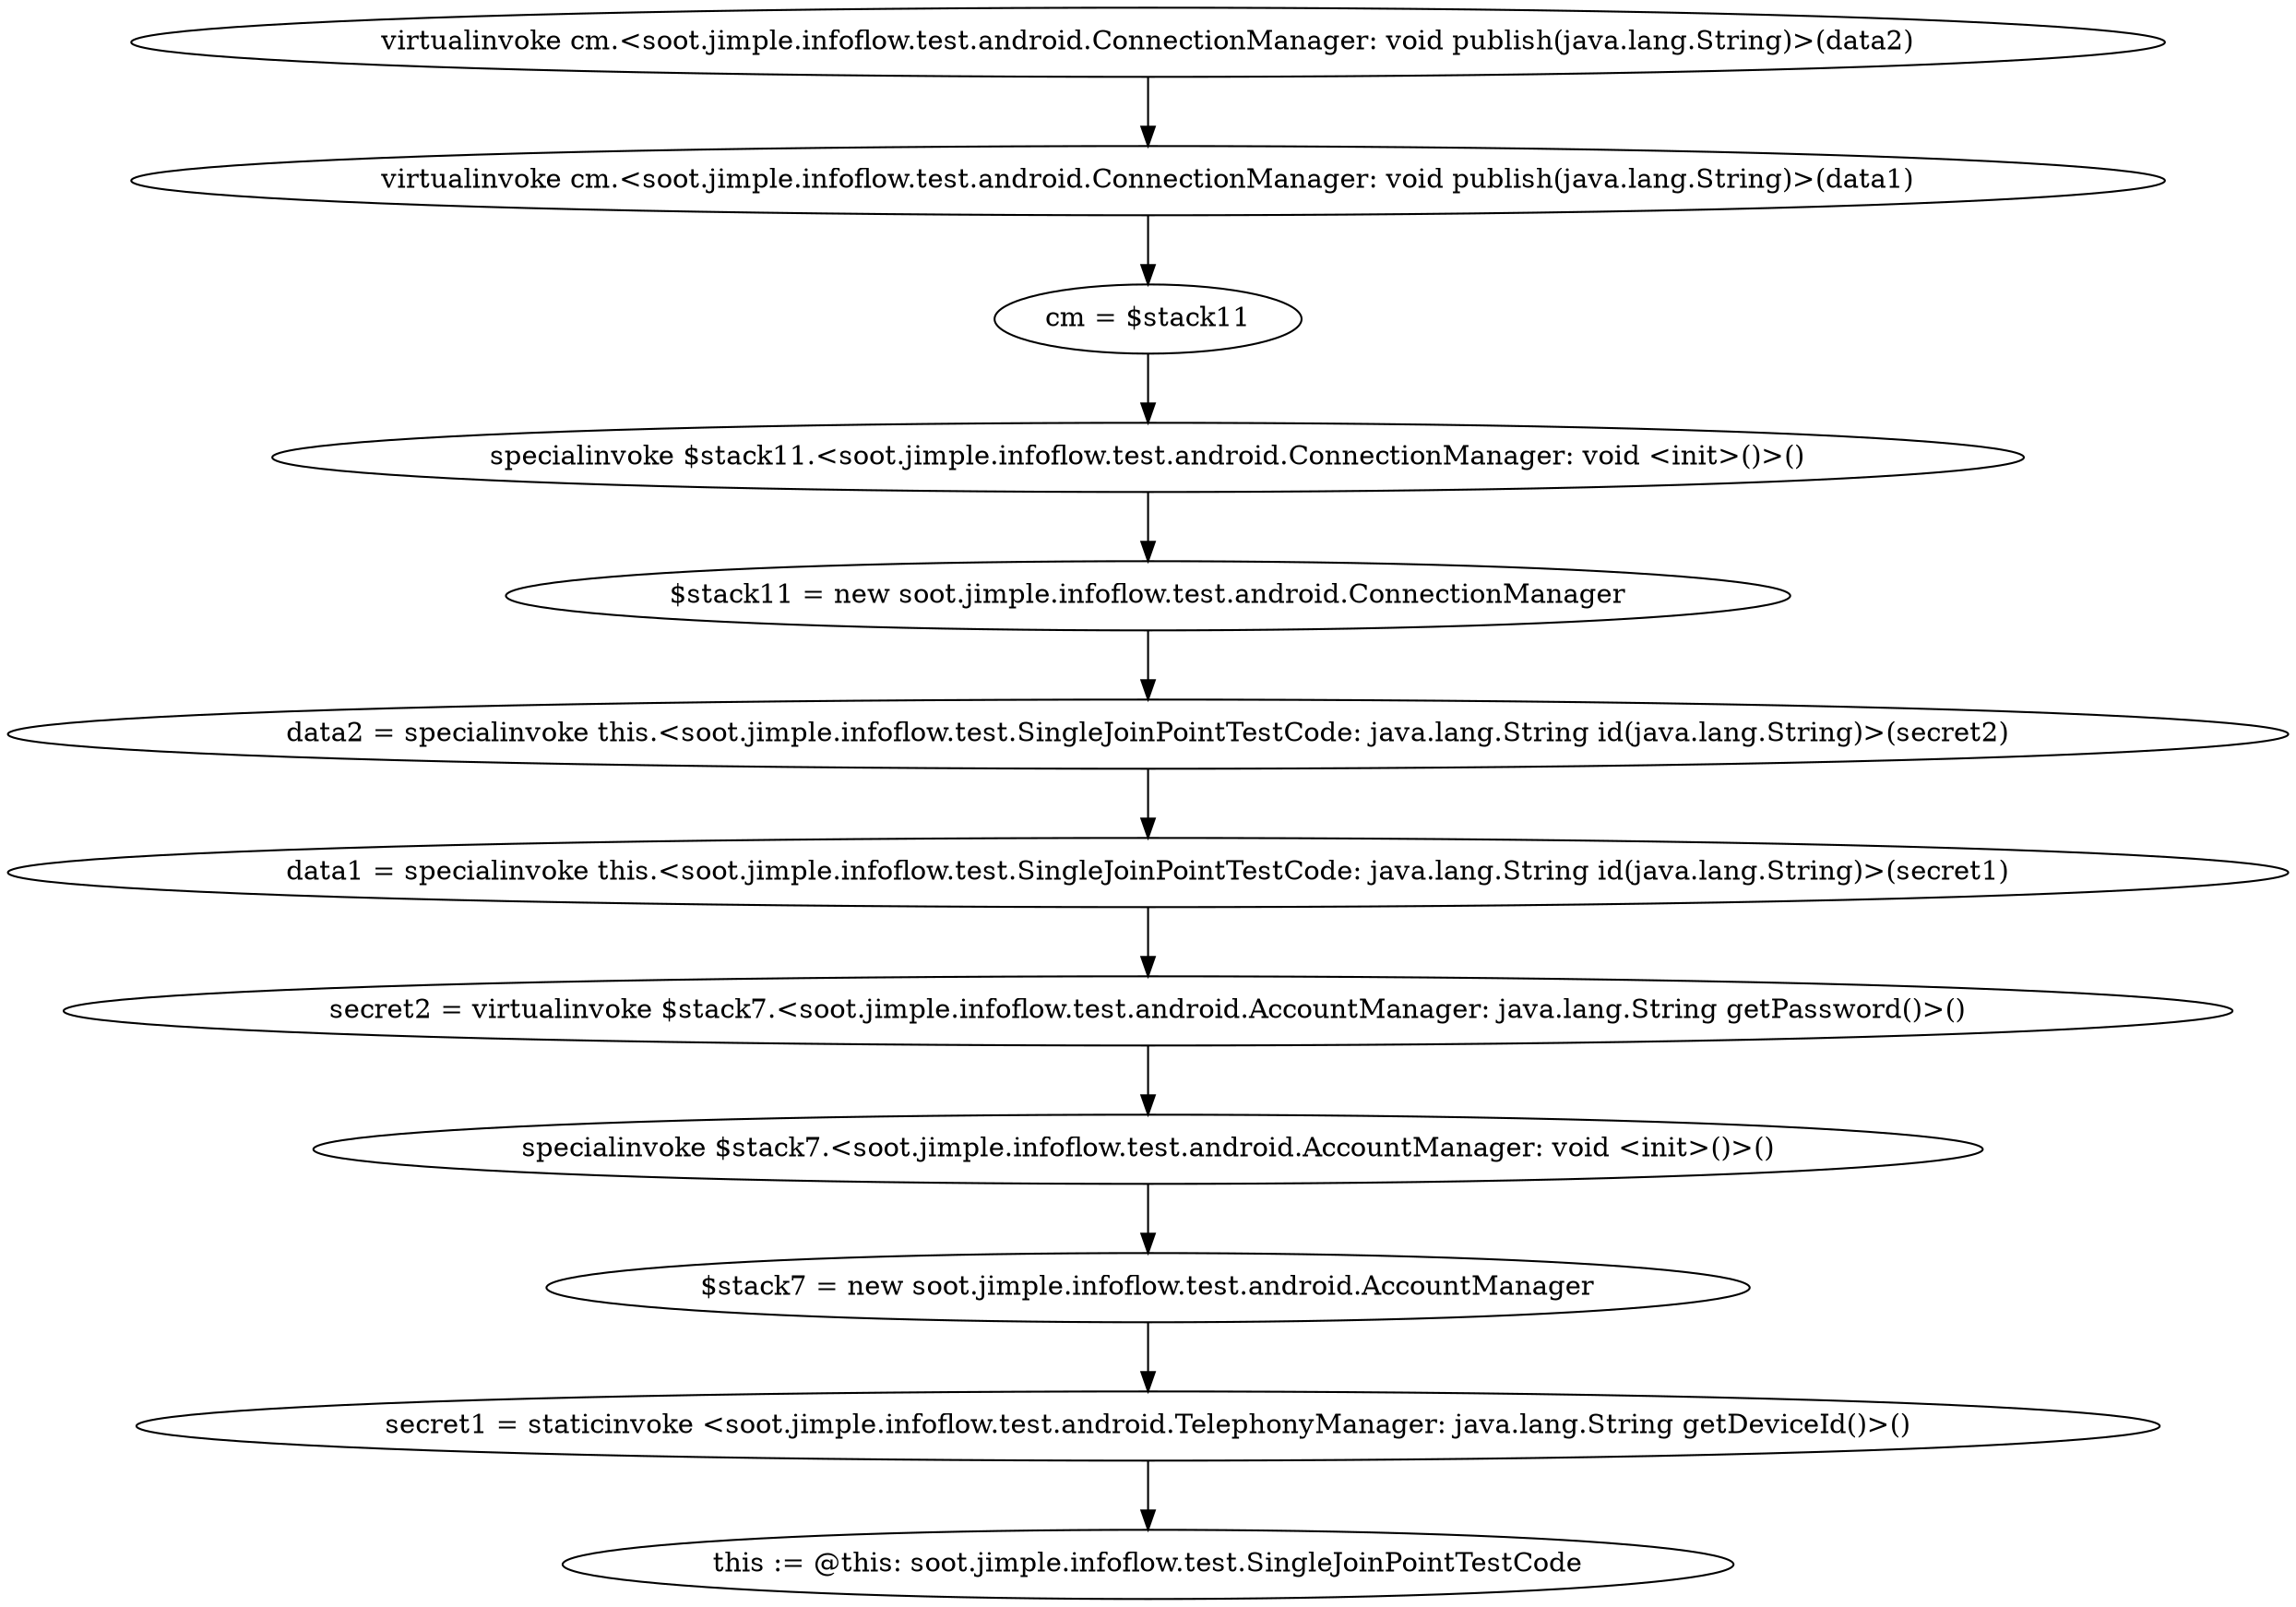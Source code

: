 digraph "" {
    "virtualinvoke cm.<soot.jimple.infoflow.test.android.ConnectionManager: void publish(java.lang.String)>(data2)"
    "virtualinvoke cm.<soot.jimple.infoflow.test.android.ConnectionManager: void publish(java.lang.String)>(data1)"
    "virtualinvoke cm.<soot.jimple.infoflow.test.android.ConnectionManager: void publish(java.lang.String)>(data2)"->"virtualinvoke cm.<soot.jimple.infoflow.test.android.ConnectionManager: void publish(java.lang.String)>(data1)";
    "cm = $stack11"
    "virtualinvoke cm.<soot.jimple.infoflow.test.android.ConnectionManager: void publish(java.lang.String)>(data1)"->"cm = $stack11";
    "specialinvoke $stack11.<soot.jimple.infoflow.test.android.ConnectionManager: void <init>()>()"
    "cm = $stack11"->"specialinvoke $stack11.<soot.jimple.infoflow.test.android.ConnectionManager: void <init>()>()";
    "$stack11 = new soot.jimple.infoflow.test.android.ConnectionManager"
    "specialinvoke $stack11.<soot.jimple.infoflow.test.android.ConnectionManager: void <init>()>()"->"$stack11 = new soot.jimple.infoflow.test.android.ConnectionManager";
    "data2 = specialinvoke this.<soot.jimple.infoflow.test.SingleJoinPointTestCode: java.lang.String id(java.lang.String)>(secret2)"
    "$stack11 = new soot.jimple.infoflow.test.android.ConnectionManager"->"data2 = specialinvoke this.<soot.jimple.infoflow.test.SingleJoinPointTestCode: java.lang.String id(java.lang.String)>(secret2)";
    "data1 = specialinvoke this.<soot.jimple.infoflow.test.SingleJoinPointTestCode: java.lang.String id(java.lang.String)>(secret1)"
    "data2 = specialinvoke this.<soot.jimple.infoflow.test.SingleJoinPointTestCode: java.lang.String id(java.lang.String)>(secret2)"->"data1 = specialinvoke this.<soot.jimple.infoflow.test.SingleJoinPointTestCode: java.lang.String id(java.lang.String)>(secret1)";
    "secret2 = virtualinvoke $stack7.<soot.jimple.infoflow.test.android.AccountManager: java.lang.String getPassword()>()"
    "data1 = specialinvoke this.<soot.jimple.infoflow.test.SingleJoinPointTestCode: java.lang.String id(java.lang.String)>(secret1)"->"secret2 = virtualinvoke $stack7.<soot.jimple.infoflow.test.android.AccountManager: java.lang.String getPassword()>()";
    "specialinvoke $stack7.<soot.jimple.infoflow.test.android.AccountManager: void <init>()>()"
    "secret2 = virtualinvoke $stack7.<soot.jimple.infoflow.test.android.AccountManager: java.lang.String getPassword()>()"->"specialinvoke $stack7.<soot.jimple.infoflow.test.android.AccountManager: void <init>()>()";
    "$stack7 = new soot.jimple.infoflow.test.android.AccountManager"
    "specialinvoke $stack7.<soot.jimple.infoflow.test.android.AccountManager: void <init>()>()"->"$stack7 = new soot.jimple.infoflow.test.android.AccountManager";
    "secret1 = staticinvoke <soot.jimple.infoflow.test.android.TelephonyManager: java.lang.String getDeviceId()>()"
    "$stack7 = new soot.jimple.infoflow.test.android.AccountManager"->"secret1 = staticinvoke <soot.jimple.infoflow.test.android.TelephonyManager: java.lang.String getDeviceId()>()";
    "this := @this: soot.jimple.infoflow.test.SingleJoinPointTestCode"
    "secret1 = staticinvoke <soot.jimple.infoflow.test.android.TelephonyManager: java.lang.String getDeviceId()>()"->"this := @this: soot.jimple.infoflow.test.SingleJoinPointTestCode";
}
